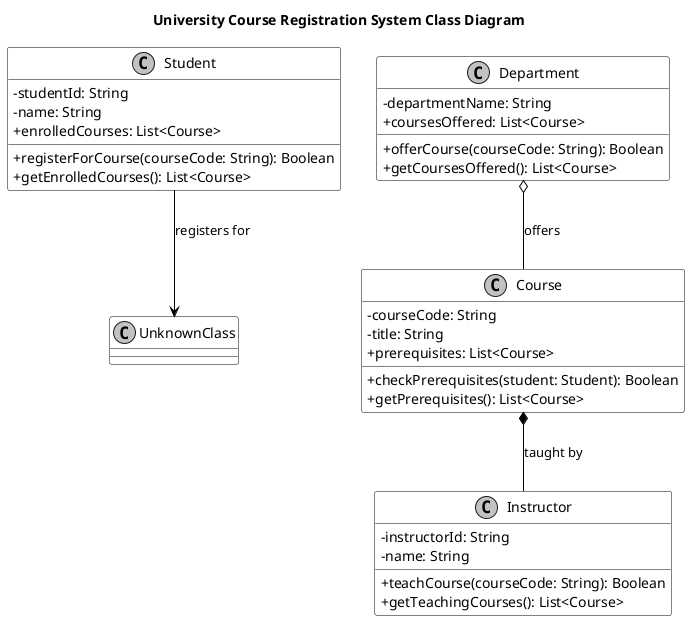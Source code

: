 @startuml
title University Course Registration System Class Diagram
skinparam classAttributeIconSize 0
skinparam monochrome true
skinparam class {
    BackgroundColor White
    BorderColor Black
    ArrowColor Black
}
class Student {
  - studentId: String
  - name: String
  + enrolledCourses: List<Course>
  + registerForCourse(courseCode: String): Boolean
  + getEnrolledCourses(): List<Course>
}
class Course {
  - courseCode: String
  - title: String
  + prerequisites: List<Course>
  + checkPrerequisites(student: Student): Boolean
  + getPrerequisites(): List<Course>
}
class Instructor {
  - instructorId: String
  - name: String
  + teachCourse(courseCode: String): Boolean
  + getTeachingCourses(): List<Course>
}
class Department {
  - departmentName: String
  + coursesOffered: List<Course>
  + offerCourse(courseCode: String): Boolean
  + getCoursesOffered(): List<Course>
}
Student --> UnknownClass : registers for
Department o-- Course : offers
Course *-- Instructor : taught by
@enduml